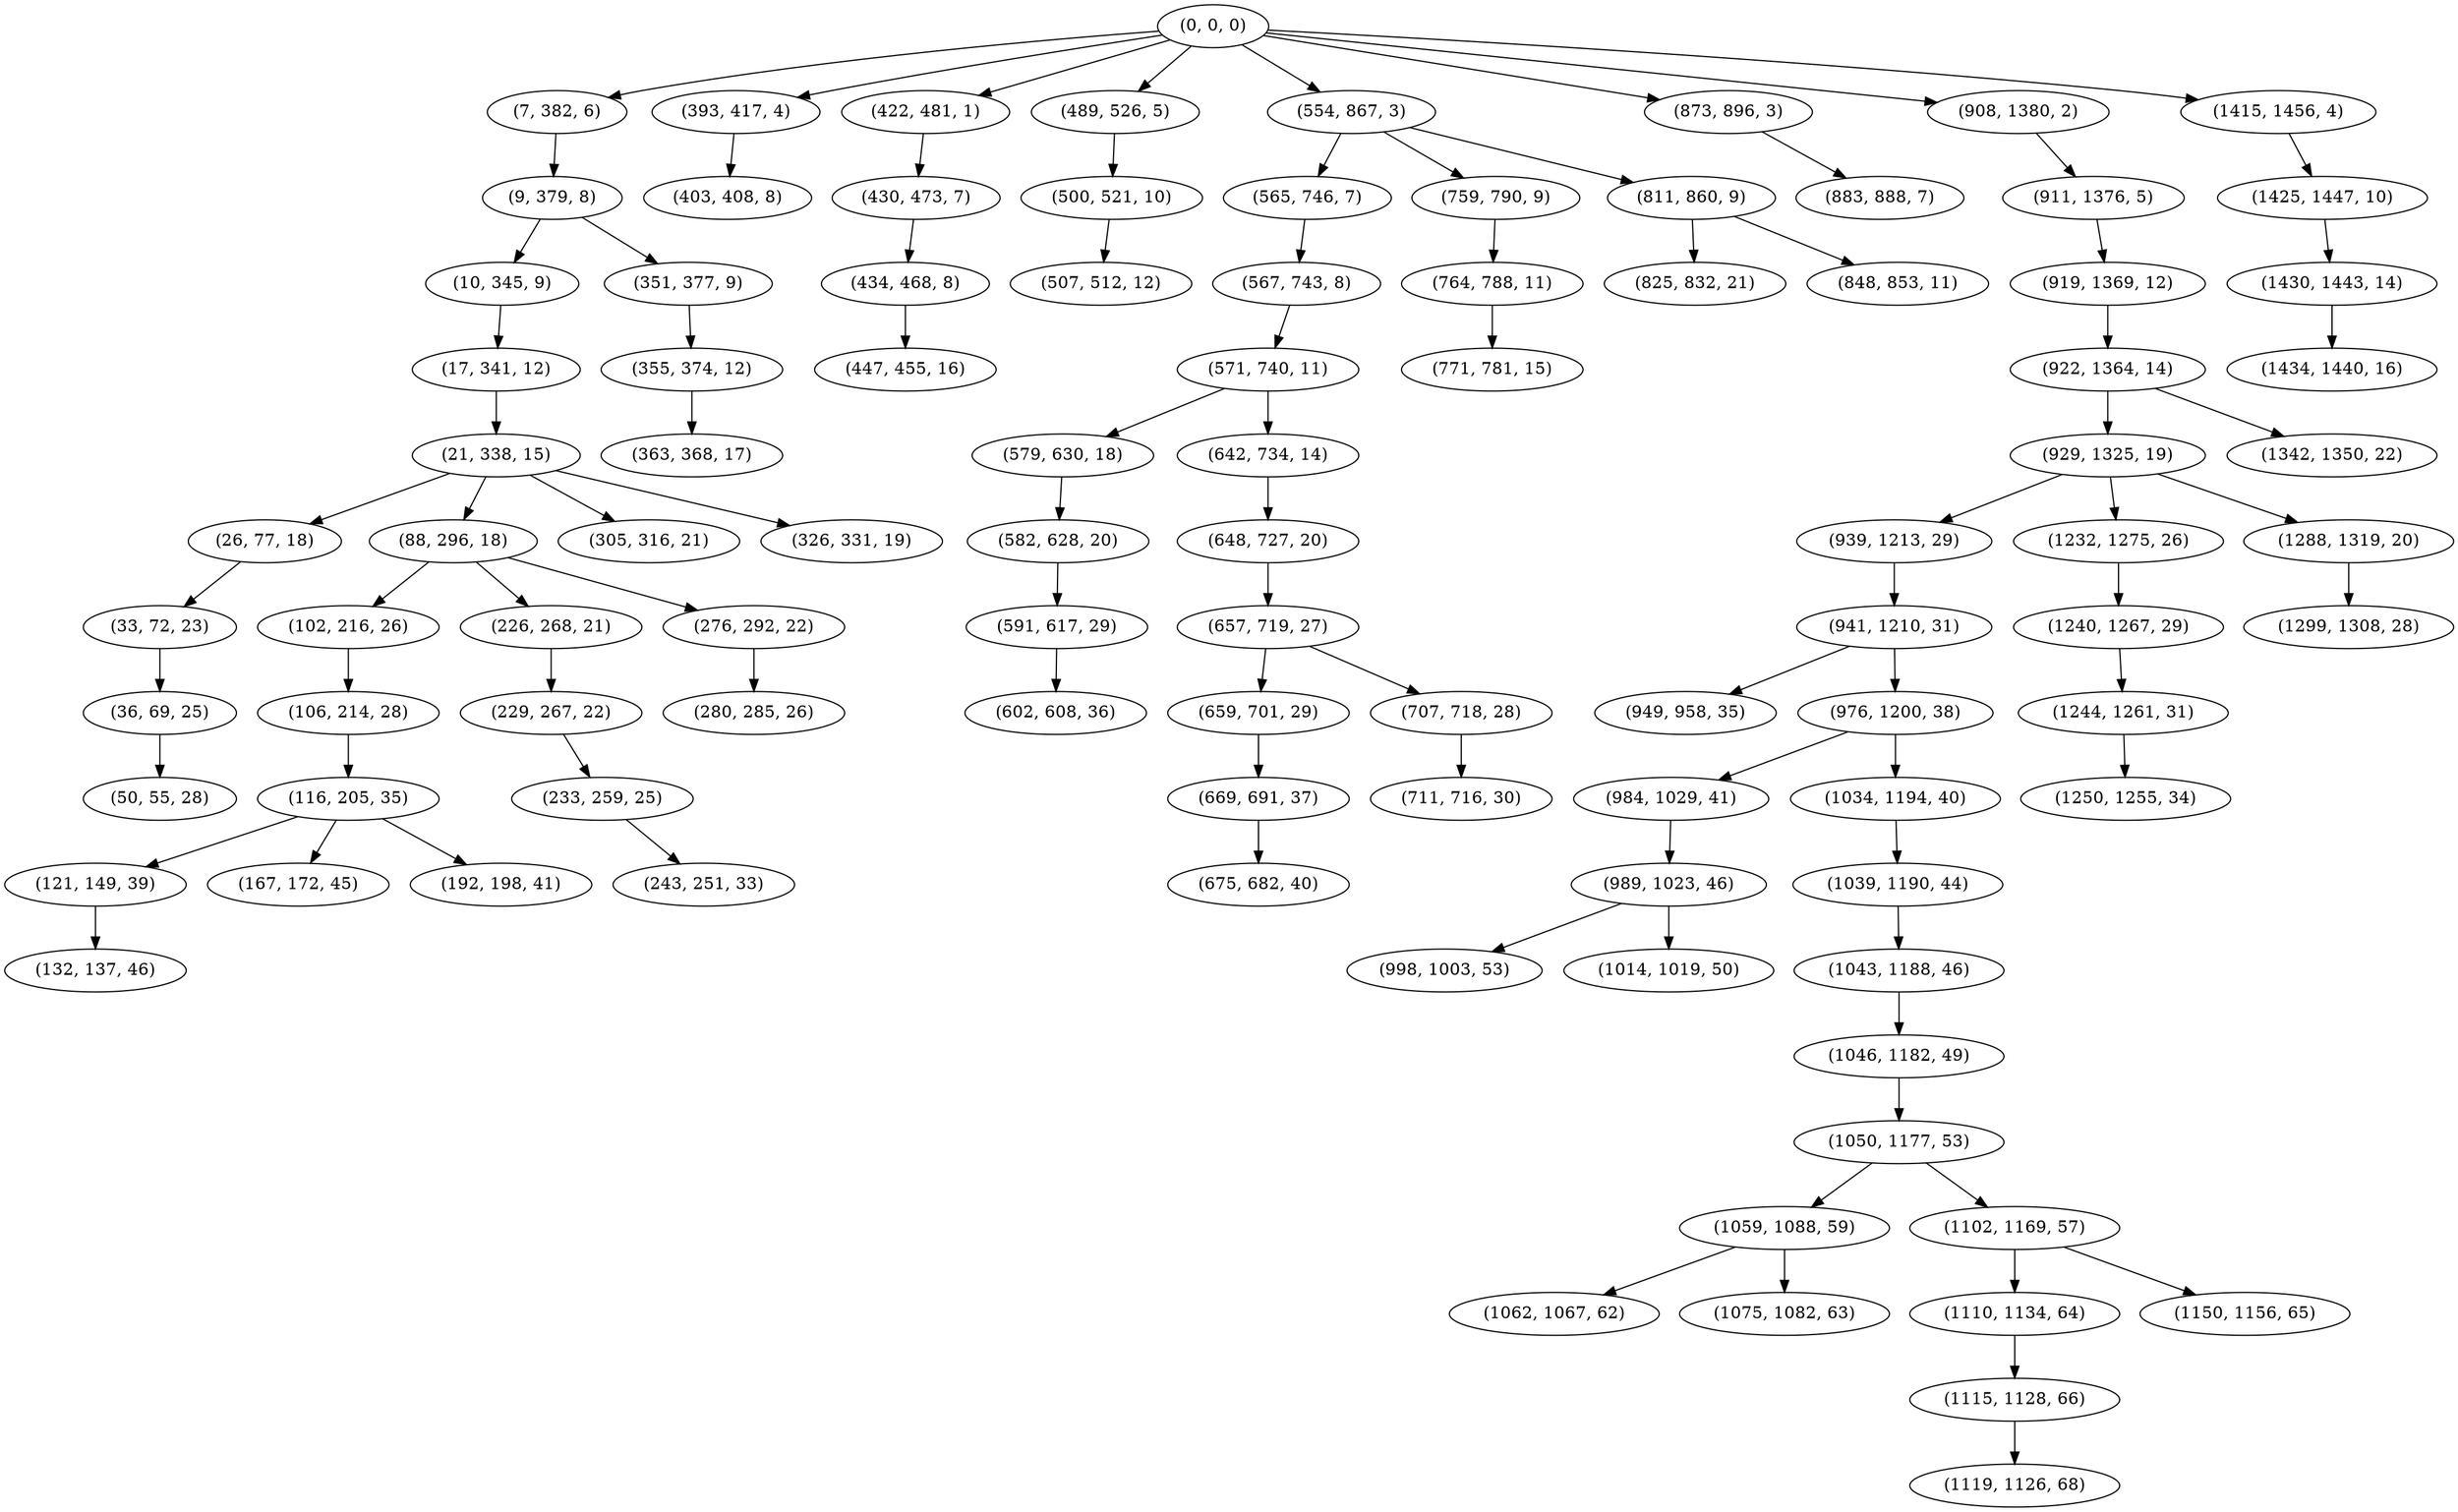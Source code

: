 digraph tree {
    "(0, 0, 0)";
    "(7, 382, 6)";
    "(9, 379, 8)";
    "(10, 345, 9)";
    "(17, 341, 12)";
    "(21, 338, 15)";
    "(26, 77, 18)";
    "(33, 72, 23)";
    "(36, 69, 25)";
    "(50, 55, 28)";
    "(88, 296, 18)";
    "(102, 216, 26)";
    "(106, 214, 28)";
    "(116, 205, 35)";
    "(121, 149, 39)";
    "(132, 137, 46)";
    "(167, 172, 45)";
    "(192, 198, 41)";
    "(226, 268, 21)";
    "(229, 267, 22)";
    "(233, 259, 25)";
    "(243, 251, 33)";
    "(276, 292, 22)";
    "(280, 285, 26)";
    "(305, 316, 21)";
    "(326, 331, 19)";
    "(351, 377, 9)";
    "(355, 374, 12)";
    "(363, 368, 17)";
    "(393, 417, 4)";
    "(403, 408, 8)";
    "(422, 481, 1)";
    "(430, 473, 7)";
    "(434, 468, 8)";
    "(447, 455, 16)";
    "(489, 526, 5)";
    "(500, 521, 10)";
    "(507, 512, 12)";
    "(554, 867, 3)";
    "(565, 746, 7)";
    "(567, 743, 8)";
    "(571, 740, 11)";
    "(579, 630, 18)";
    "(582, 628, 20)";
    "(591, 617, 29)";
    "(602, 608, 36)";
    "(642, 734, 14)";
    "(648, 727, 20)";
    "(657, 719, 27)";
    "(659, 701, 29)";
    "(669, 691, 37)";
    "(675, 682, 40)";
    "(707, 718, 28)";
    "(711, 716, 30)";
    "(759, 790, 9)";
    "(764, 788, 11)";
    "(771, 781, 15)";
    "(811, 860, 9)";
    "(825, 832, 21)";
    "(848, 853, 11)";
    "(873, 896, 3)";
    "(883, 888, 7)";
    "(908, 1380, 2)";
    "(911, 1376, 5)";
    "(919, 1369, 12)";
    "(922, 1364, 14)";
    "(929, 1325, 19)";
    "(939, 1213, 29)";
    "(941, 1210, 31)";
    "(949, 958, 35)";
    "(976, 1200, 38)";
    "(984, 1029, 41)";
    "(989, 1023, 46)";
    "(998, 1003, 53)";
    "(1014, 1019, 50)";
    "(1034, 1194, 40)";
    "(1039, 1190, 44)";
    "(1043, 1188, 46)";
    "(1046, 1182, 49)";
    "(1050, 1177, 53)";
    "(1059, 1088, 59)";
    "(1062, 1067, 62)";
    "(1075, 1082, 63)";
    "(1102, 1169, 57)";
    "(1110, 1134, 64)";
    "(1115, 1128, 66)";
    "(1119, 1126, 68)";
    "(1150, 1156, 65)";
    "(1232, 1275, 26)";
    "(1240, 1267, 29)";
    "(1244, 1261, 31)";
    "(1250, 1255, 34)";
    "(1288, 1319, 20)";
    "(1299, 1308, 28)";
    "(1342, 1350, 22)";
    "(1415, 1456, 4)";
    "(1425, 1447, 10)";
    "(1430, 1443, 14)";
    "(1434, 1440, 16)";
    "(0, 0, 0)" -> "(7, 382, 6)";
    "(0, 0, 0)" -> "(393, 417, 4)";
    "(0, 0, 0)" -> "(422, 481, 1)";
    "(0, 0, 0)" -> "(489, 526, 5)";
    "(0, 0, 0)" -> "(554, 867, 3)";
    "(0, 0, 0)" -> "(873, 896, 3)";
    "(0, 0, 0)" -> "(908, 1380, 2)";
    "(0, 0, 0)" -> "(1415, 1456, 4)";
    "(7, 382, 6)" -> "(9, 379, 8)";
    "(9, 379, 8)" -> "(10, 345, 9)";
    "(9, 379, 8)" -> "(351, 377, 9)";
    "(10, 345, 9)" -> "(17, 341, 12)";
    "(17, 341, 12)" -> "(21, 338, 15)";
    "(21, 338, 15)" -> "(26, 77, 18)";
    "(21, 338, 15)" -> "(88, 296, 18)";
    "(21, 338, 15)" -> "(305, 316, 21)";
    "(21, 338, 15)" -> "(326, 331, 19)";
    "(26, 77, 18)" -> "(33, 72, 23)";
    "(33, 72, 23)" -> "(36, 69, 25)";
    "(36, 69, 25)" -> "(50, 55, 28)";
    "(88, 296, 18)" -> "(102, 216, 26)";
    "(88, 296, 18)" -> "(226, 268, 21)";
    "(88, 296, 18)" -> "(276, 292, 22)";
    "(102, 216, 26)" -> "(106, 214, 28)";
    "(106, 214, 28)" -> "(116, 205, 35)";
    "(116, 205, 35)" -> "(121, 149, 39)";
    "(116, 205, 35)" -> "(167, 172, 45)";
    "(116, 205, 35)" -> "(192, 198, 41)";
    "(121, 149, 39)" -> "(132, 137, 46)";
    "(226, 268, 21)" -> "(229, 267, 22)";
    "(229, 267, 22)" -> "(233, 259, 25)";
    "(233, 259, 25)" -> "(243, 251, 33)";
    "(276, 292, 22)" -> "(280, 285, 26)";
    "(351, 377, 9)" -> "(355, 374, 12)";
    "(355, 374, 12)" -> "(363, 368, 17)";
    "(393, 417, 4)" -> "(403, 408, 8)";
    "(422, 481, 1)" -> "(430, 473, 7)";
    "(430, 473, 7)" -> "(434, 468, 8)";
    "(434, 468, 8)" -> "(447, 455, 16)";
    "(489, 526, 5)" -> "(500, 521, 10)";
    "(500, 521, 10)" -> "(507, 512, 12)";
    "(554, 867, 3)" -> "(565, 746, 7)";
    "(554, 867, 3)" -> "(759, 790, 9)";
    "(554, 867, 3)" -> "(811, 860, 9)";
    "(565, 746, 7)" -> "(567, 743, 8)";
    "(567, 743, 8)" -> "(571, 740, 11)";
    "(571, 740, 11)" -> "(579, 630, 18)";
    "(571, 740, 11)" -> "(642, 734, 14)";
    "(579, 630, 18)" -> "(582, 628, 20)";
    "(582, 628, 20)" -> "(591, 617, 29)";
    "(591, 617, 29)" -> "(602, 608, 36)";
    "(642, 734, 14)" -> "(648, 727, 20)";
    "(648, 727, 20)" -> "(657, 719, 27)";
    "(657, 719, 27)" -> "(659, 701, 29)";
    "(657, 719, 27)" -> "(707, 718, 28)";
    "(659, 701, 29)" -> "(669, 691, 37)";
    "(669, 691, 37)" -> "(675, 682, 40)";
    "(707, 718, 28)" -> "(711, 716, 30)";
    "(759, 790, 9)" -> "(764, 788, 11)";
    "(764, 788, 11)" -> "(771, 781, 15)";
    "(811, 860, 9)" -> "(825, 832, 21)";
    "(811, 860, 9)" -> "(848, 853, 11)";
    "(873, 896, 3)" -> "(883, 888, 7)";
    "(908, 1380, 2)" -> "(911, 1376, 5)";
    "(911, 1376, 5)" -> "(919, 1369, 12)";
    "(919, 1369, 12)" -> "(922, 1364, 14)";
    "(922, 1364, 14)" -> "(929, 1325, 19)";
    "(922, 1364, 14)" -> "(1342, 1350, 22)";
    "(929, 1325, 19)" -> "(939, 1213, 29)";
    "(929, 1325, 19)" -> "(1232, 1275, 26)";
    "(929, 1325, 19)" -> "(1288, 1319, 20)";
    "(939, 1213, 29)" -> "(941, 1210, 31)";
    "(941, 1210, 31)" -> "(949, 958, 35)";
    "(941, 1210, 31)" -> "(976, 1200, 38)";
    "(976, 1200, 38)" -> "(984, 1029, 41)";
    "(976, 1200, 38)" -> "(1034, 1194, 40)";
    "(984, 1029, 41)" -> "(989, 1023, 46)";
    "(989, 1023, 46)" -> "(998, 1003, 53)";
    "(989, 1023, 46)" -> "(1014, 1019, 50)";
    "(1034, 1194, 40)" -> "(1039, 1190, 44)";
    "(1039, 1190, 44)" -> "(1043, 1188, 46)";
    "(1043, 1188, 46)" -> "(1046, 1182, 49)";
    "(1046, 1182, 49)" -> "(1050, 1177, 53)";
    "(1050, 1177, 53)" -> "(1059, 1088, 59)";
    "(1050, 1177, 53)" -> "(1102, 1169, 57)";
    "(1059, 1088, 59)" -> "(1062, 1067, 62)";
    "(1059, 1088, 59)" -> "(1075, 1082, 63)";
    "(1102, 1169, 57)" -> "(1110, 1134, 64)";
    "(1102, 1169, 57)" -> "(1150, 1156, 65)";
    "(1110, 1134, 64)" -> "(1115, 1128, 66)";
    "(1115, 1128, 66)" -> "(1119, 1126, 68)";
    "(1232, 1275, 26)" -> "(1240, 1267, 29)";
    "(1240, 1267, 29)" -> "(1244, 1261, 31)";
    "(1244, 1261, 31)" -> "(1250, 1255, 34)";
    "(1288, 1319, 20)" -> "(1299, 1308, 28)";
    "(1415, 1456, 4)" -> "(1425, 1447, 10)";
    "(1425, 1447, 10)" -> "(1430, 1443, 14)";
    "(1430, 1443, 14)" -> "(1434, 1440, 16)";
}
